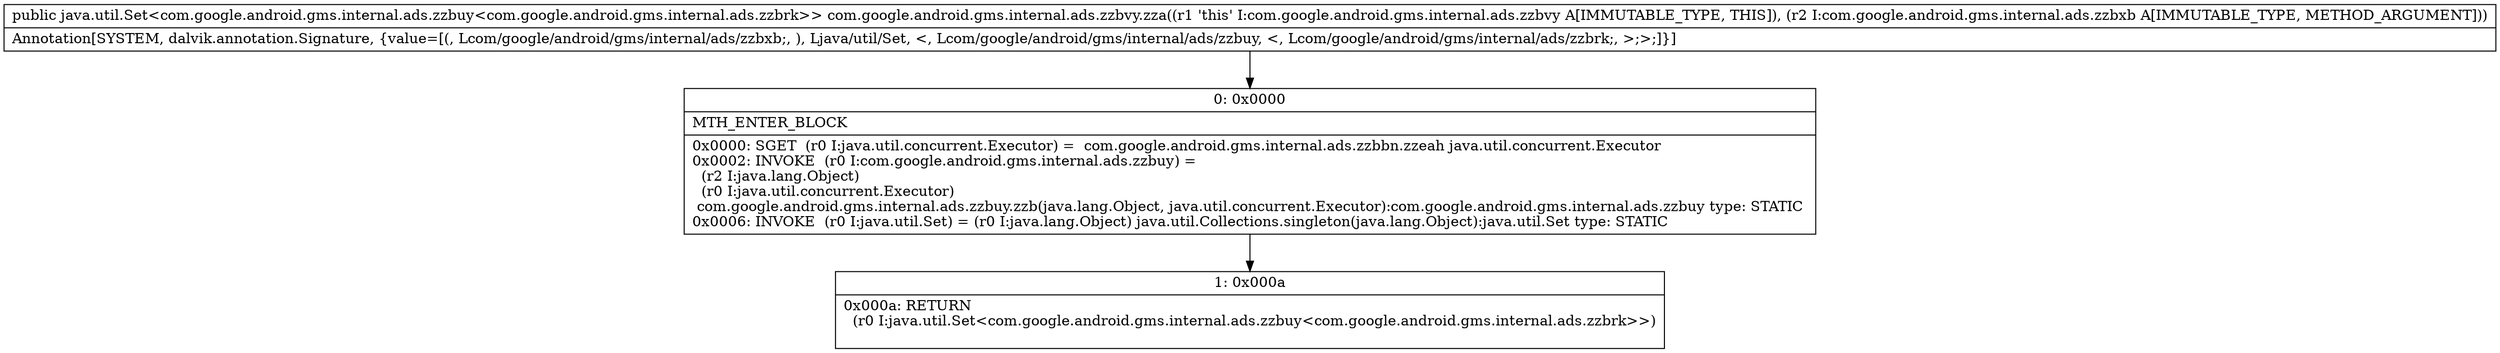 digraph "CFG forcom.google.android.gms.internal.ads.zzbvy.zza(Lcom\/google\/android\/gms\/internal\/ads\/zzbxb;)Ljava\/util\/Set;" {
Node_0 [shape=record,label="{0\:\ 0x0000|MTH_ENTER_BLOCK\l|0x0000: SGET  (r0 I:java.util.concurrent.Executor) =  com.google.android.gms.internal.ads.zzbbn.zzeah java.util.concurrent.Executor \l0x0002: INVOKE  (r0 I:com.google.android.gms.internal.ads.zzbuy) = \l  (r2 I:java.lang.Object)\l  (r0 I:java.util.concurrent.Executor)\l com.google.android.gms.internal.ads.zzbuy.zzb(java.lang.Object, java.util.concurrent.Executor):com.google.android.gms.internal.ads.zzbuy type: STATIC \l0x0006: INVOKE  (r0 I:java.util.Set) = (r0 I:java.lang.Object) java.util.Collections.singleton(java.lang.Object):java.util.Set type: STATIC \l}"];
Node_1 [shape=record,label="{1\:\ 0x000a|0x000a: RETURN  \l  (r0 I:java.util.Set\<com.google.android.gms.internal.ads.zzbuy\<com.google.android.gms.internal.ads.zzbrk\>\>)\l \l}"];
MethodNode[shape=record,label="{public java.util.Set\<com.google.android.gms.internal.ads.zzbuy\<com.google.android.gms.internal.ads.zzbrk\>\> com.google.android.gms.internal.ads.zzbvy.zza((r1 'this' I:com.google.android.gms.internal.ads.zzbvy A[IMMUTABLE_TYPE, THIS]), (r2 I:com.google.android.gms.internal.ads.zzbxb A[IMMUTABLE_TYPE, METHOD_ARGUMENT]))  | Annotation[SYSTEM, dalvik.annotation.Signature, \{value=[(, Lcom\/google\/android\/gms\/internal\/ads\/zzbxb;, ), Ljava\/util\/Set, \<, Lcom\/google\/android\/gms\/internal\/ads\/zzbuy, \<, Lcom\/google\/android\/gms\/internal\/ads\/zzbrk;, \>;\>;]\}]\l}"];
MethodNode -> Node_0;
Node_0 -> Node_1;
}

